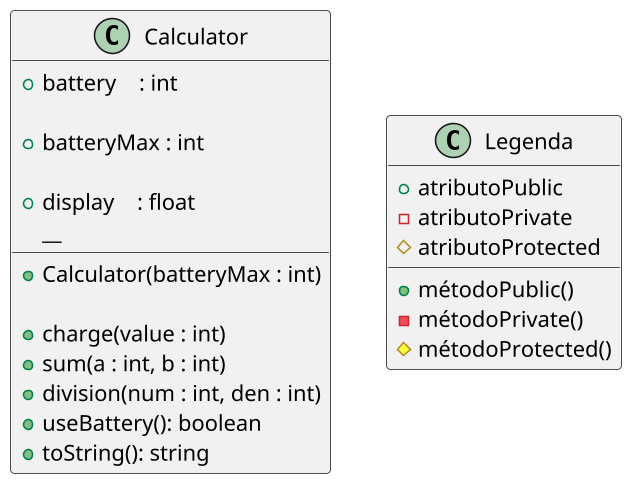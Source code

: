 '--
@startuml

skinparam defaultFontName Hasklig
skinparam dpi 150

'==
class Calculator {

  ' a bateria atual
  + battery    : int

  ' o máximo de bateria suportado
  + batteryMax : int

  ' guarda o resultado da última operação
  + display    : float
  __

  ' inicia os atributos batteryMax utilizando o parametro passado
  ' battery e display começam com o zero
  + Calculator(batteryMax : int)

  ' aumenta a bateria de value, porém não além do máximo.
  + charge(value : int)
  
  ' realiza a soma de dois número e coloca o resultado no display
  ' tenta gastar bateria usando o método useBattery()
  '   verifica o resultado do retorno
  + sum(a : int, b : int)
  
  ' realiza a divisão de dois números e armazena o resultado no display
  ' tenta gastar bateria usando o método useBattery()
  '   verifica o resultado do retorno
  ' verifica se não é divisão por zero
  + division(num : int, den : int)
  
  ' tenta gastar uma unidade da bateria
  '   emite um erro se não conseguir.
  ' retorna se conseguiu gastar ou não.
  + useBattery(): boolean
  
  ' retorna uma string com o formato
  ' display = 0.00, bateria = 0
  + toString(): string
}

class Legenda {
  + atributoPublic
  - atributoPrivate
  # atributoProtected
  __
  + métodoPublic()
  - métodoPrivate()
  # métodoProtected()
}

'--
@enduml